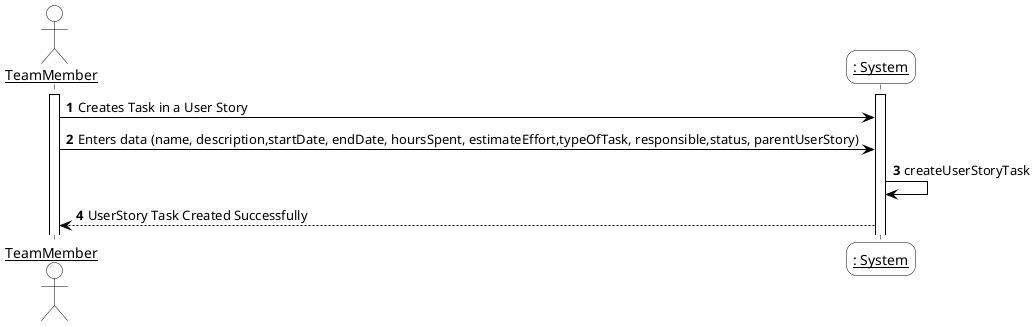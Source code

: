 @startuml
'https://plantuml.com/sequence-diagramskinparam sequenceArrowThickness 2
skinparam roundcorner 20
skinparam maxmessagesize 0
skinparam sequenceParticipant underline

skinparam sequence {
ArrowColor black
ActorBorderColor #black
LifeLineBorderColor black
LifeLineBackgroundColor white

ParticipantBorderColor black
ParticipantBackgroundColor #transparent
ParticipantFontName Aapex
ParticipantFontSize 14
ParticipantFontColor black

ActorBackgroundColor #transparent
ActorFontColor black
ActorFontSize 14
ActorFontName Aapex
}
autonumber
actor "TeamMember" as TM
participant ": System" as System
Activate TM
Activate System
TM -> System : Creates Task in a User Story
TM -> System : Enters data (name, description,startDate, endDate, hoursSpent, estimateEffort,typeOfTask, responsible,status, parentUserStory)
System -> System : createUserStoryTask
System --> TM : UserStory Task Created Successfully

@enduml